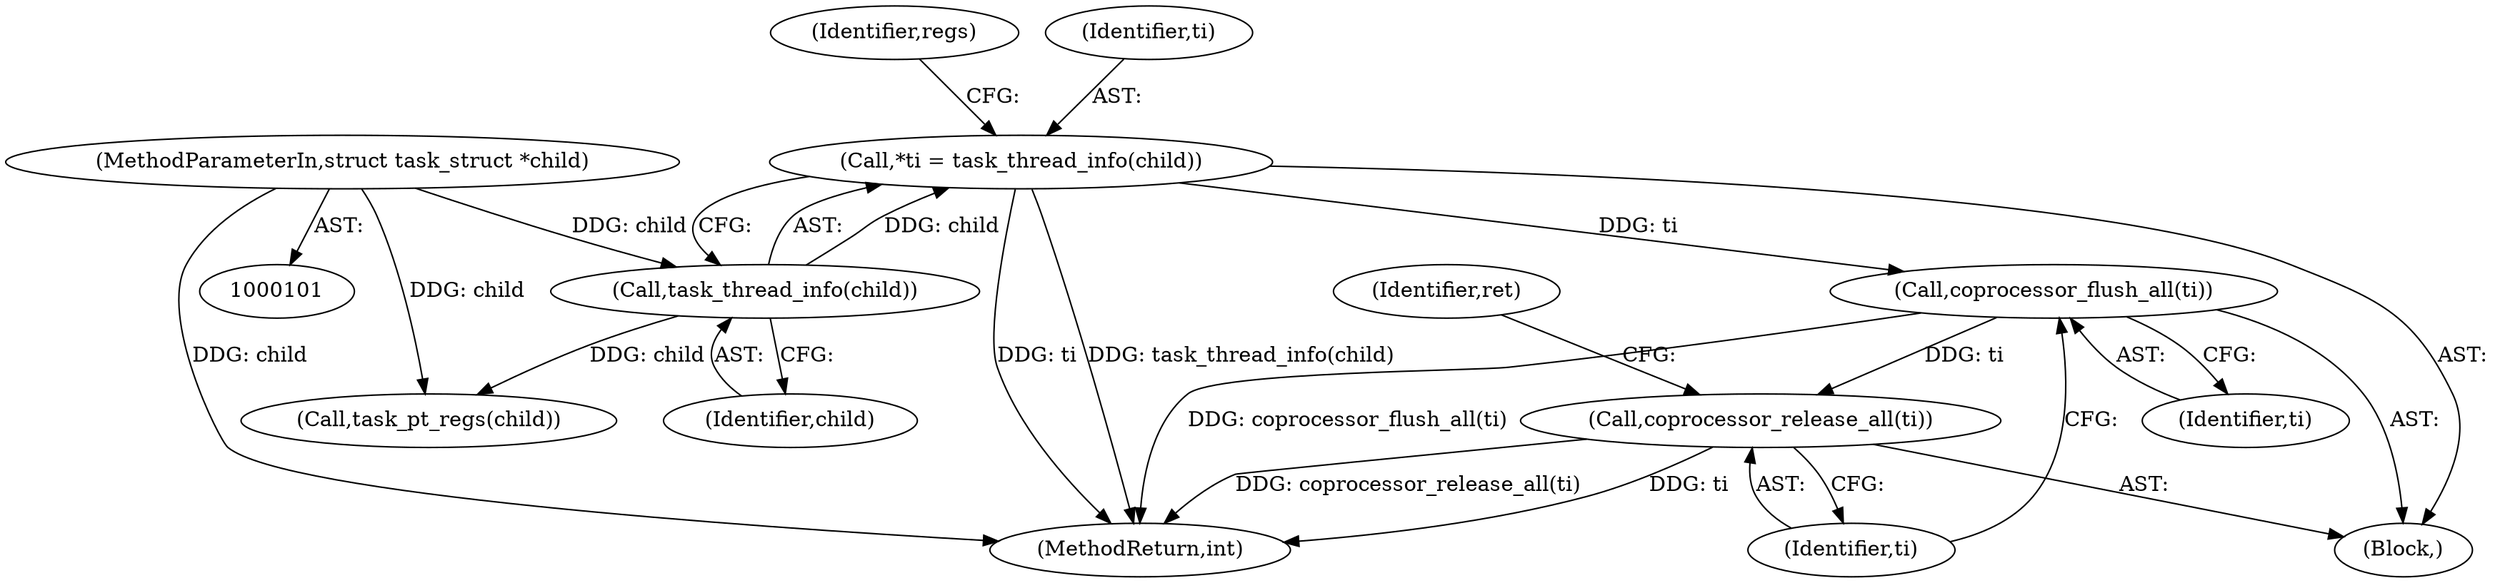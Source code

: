 digraph "0_linux_0d0138ebe24b94065580bd2601f8bb7eb6152f56@API" {
"1000106" [label="(Call,*ti = task_thread_info(child))"];
"1000108" [label="(Call,task_thread_info(child))"];
"1000102" [label="(MethodParameterIn,struct task_struct *child)"];
"1000133" [label="(Call,coprocessor_flush_all(ti))"];
"1000135" [label="(Call,coprocessor_release_all(ti))"];
"1000186" [label="(MethodReturn,int)"];
"1000109" [label="(Identifier,child)"];
"1000113" [label="(Call,task_pt_regs(child))"];
"1000134" [label="(Identifier,ti)"];
"1000136" [label="(Identifier,ti)"];
"1000102" [label="(MethodParameterIn,struct task_struct *child)"];
"1000108" [label="(Call,task_thread_info(child))"];
"1000112" [label="(Identifier,regs)"];
"1000104" [label="(Block,)"];
"1000135" [label="(Call,coprocessor_release_all(ti))"];
"1000106" [label="(Call,*ti = task_thread_info(child))"];
"1000133" [label="(Call,coprocessor_flush_all(ti))"];
"1000138" [label="(Identifier,ret)"];
"1000107" [label="(Identifier,ti)"];
"1000106" -> "1000104"  [label="AST: "];
"1000106" -> "1000108"  [label="CFG: "];
"1000107" -> "1000106"  [label="AST: "];
"1000108" -> "1000106"  [label="AST: "];
"1000112" -> "1000106"  [label="CFG: "];
"1000106" -> "1000186"  [label="DDG: task_thread_info(child)"];
"1000106" -> "1000186"  [label="DDG: ti"];
"1000108" -> "1000106"  [label="DDG: child"];
"1000106" -> "1000133"  [label="DDG: ti"];
"1000108" -> "1000109"  [label="CFG: "];
"1000109" -> "1000108"  [label="AST: "];
"1000102" -> "1000108"  [label="DDG: child"];
"1000108" -> "1000113"  [label="DDG: child"];
"1000102" -> "1000101"  [label="AST: "];
"1000102" -> "1000186"  [label="DDG: child"];
"1000102" -> "1000113"  [label="DDG: child"];
"1000133" -> "1000104"  [label="AST: "];
"1000133" -> "1000134"  [label="CFG: "];
"1000134" -> "1000133"  [label="AST: "];
"1000136" -> "1000133"  [label="CFG: "];
"1000133" -> "1000186"  [label="DDG: coprocessor_flush_all(ti)"];
"1000133" -> "1000135"  [label="DDG: ti"];
"1000135" -> "1000104"  [label="AST: "];
"1000135" -> "1000136"  [label="CFG: "];
"1000136" -> "1000135"  [label="AST: "];
"1000138" -> "1000135"  [label="CFG: "];
"1000135" -> "1000186"  [label="DDG: ti"];
"1000135" -> "1000186"  [label="DDG: coprocessor_release_all(ti)"];
}
